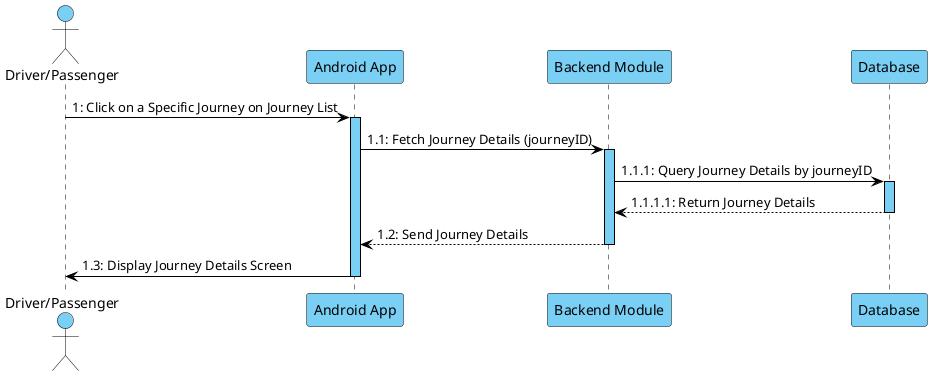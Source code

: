 @startuml ViewJourneyDetailsSequenceDiagram
skinparam BackgroundColor #ffffff
skinparam sequence {
    LifeLineBorderColor #000000
    LifeLineBackgroundColor #7acff5
    ParticipantBackgroundColor #7acff5
    ParticipantBorderColor #000000
    ActorBackgroundColor #7acff5
    ActorBorderColor #000000
    ArrowColor #000000
    SequenceBoxBackgroundColor #7acff5
}

actor "Driver/Passenger" as User
participant "Android App" as App
participant "Backend Module" as Backend
participant "Database" as DB

User -> App : 1: Click on a Specific Journey on Journey List
activate App

App -> Backend : 1.1: Fetch Journey Details (journeyID)
activate Backend

Backend -> DB : 1.1.1: Query Journey Details by journeyID
activate DB
DB --> Backend : 1.1.1.1: Return Journey Details
deactivate DB

Backend --> App : 1.2: Send Journey Details
deactivate Backend

App -> User : 1.3: Display Journey Details Screen

deactivate App

@enduml
